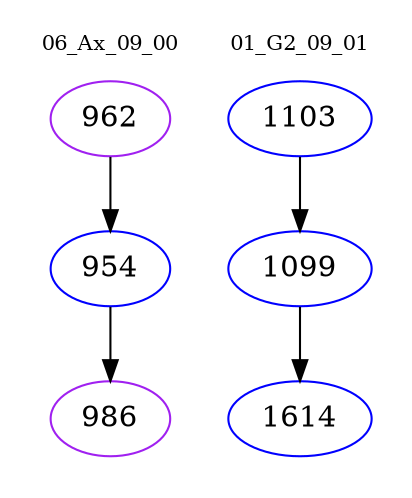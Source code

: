 digraph{
subgraph cluster_0 {
color = white
label = "06_Ax_09_00";
fontsize=10;
T0_962 [label="962", color="purple"]
T0_962 -> T0_954 [color="black"]
T0_954 [label="954", color="blue"]
T0_954 -> T0_986 [color="black"]
T0_986 [label="986", color="purple"]
}
subgraph cluster_1 {
color = white
label = "01_G2_09_01";
fontsize=10;
T1_1103 [label="1103", color="blue"]
T1_1103 -> T1_1099 [color="black"]
T1_1099 [label="1099", color="blue"]
T1_1099 -> T1_1614 [color="black"]
T1_1614 [label="1614", color="blue"]
}
}
